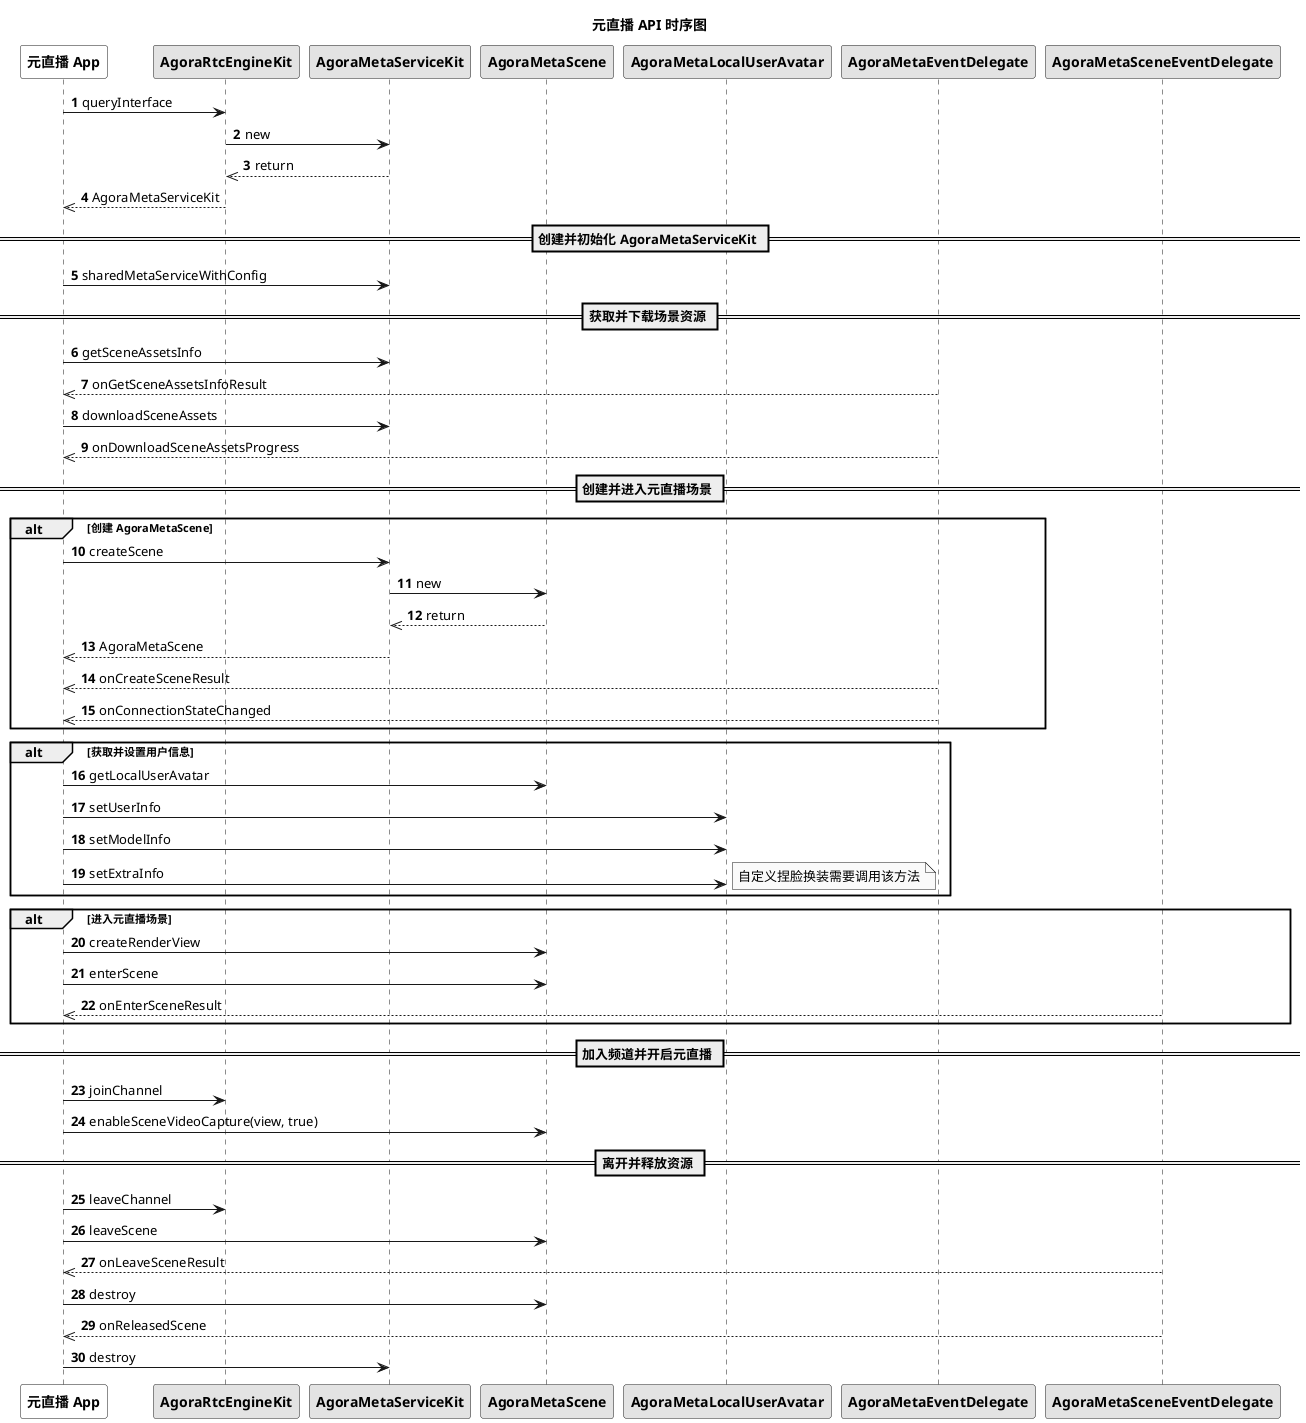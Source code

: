@startuml
autonumber
skinparam monochrome true

title 元直播 API 时序图
participant "<b>元直播 App</b>" as app #White
participant "<b>AgoraRtcEngineKit</b>" as rtc
participant "<b>AgoraMetaServiceKit</b>" as service
participant "<b>AgoraMetaScene</b>" as scene
participant "<b>AgoraMetaLocalUserAvatar</b>" as avatar
participant "<b>AgoraMetaEventDelegate</b>" as serviceevent
participant "<b>AgoraMetaSceneEventDelegate</b>" as sceneevent

app -> rtc: queryInterface
rtc -> service: new
service -->> rtc: return
rtc -->> app: AgoraMetaServiceKit
== 创建并初始化 AgoraMetaServiceKit ==
app -> service: sharedMetaServiceWithConfig
== 获取并下载场景资源 ==
app -> service: getSceneAssetsInfo
serviceevent -->> app: onGetSceneAssetsInfoResult
app -> service: downloadSceneAssets
serviceevent -->> app: onDownloadSceneAssetsProgress
== 创建并进入元直播场景 ==
alt 创建 AgoraMetaScene
app -> service: createScene
service -> scene: new
scene -->> service: return
service -->> app: AgoraMetaScene
serviceevent -->> app: onCreateSceneResult
serviceevent -->> app: onConnectionStateChanged
end
alt 获取并设置用户信息
app -> scene: getLocalUserAvatar
app -> avatar: setUserInfo
app -> avatar: setModelInfo
app -> avatar: setExtraInfo
note right
自定义捏脸换装需要调用该方法
end note
end
alt 进入元直播场景
app -> scene: createRenderView
app -> scene: enterScene
sceneevent -->> app: onEnterSceneResult
end
== 加入频道并开启元直播 ==
app -> rtc: joinChannel
app -> scene: enableSceneVideoCapture(view, true)
== 离开并释放资源 ==
app -> rtc: leaveChannel
app -> scene: leaveScene
sceneevent -->> app: onLeaveSceneResult
app -> scene: destroy
sceneevent -->> app: onReleasedScene
app -> service: destroy
@enduml